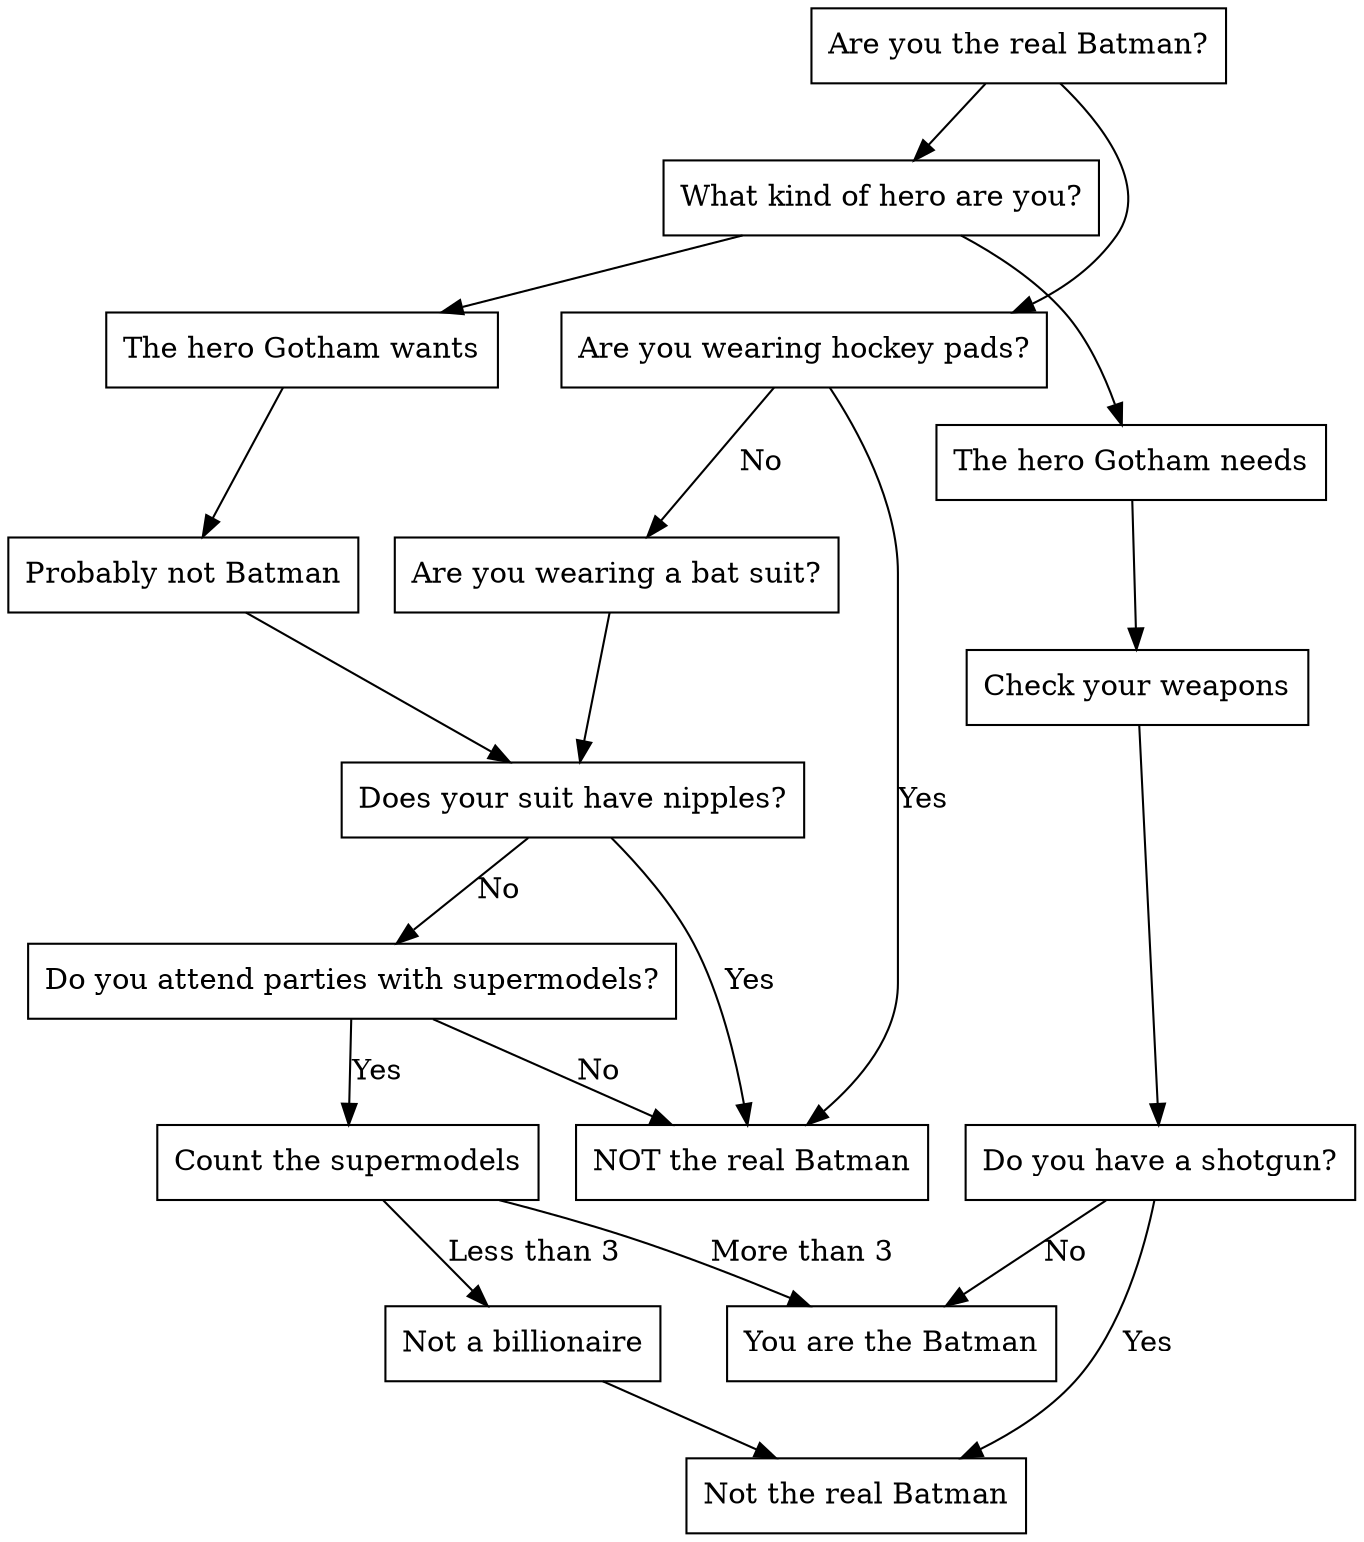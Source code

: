 digraph {
    node[shape=box]

        "Are you the real Batman?" -> "What kind of hero are you?";
        "Are you the real Batman?" -> "Are you wearing hockey pads?";
        "Are you wearing hockey pads?" -> "NOT the real Batman" [label="Yes"];
        "Are you wearing hockey pads?" -> "Are you wearing a bat suit?" [label="No"];
        "Are you wearing a bat suit?" -> "Does your suit have nipples?";
        "Does your suit have nipples?" -> "NOT the real Batman"[label="Yes"];
        "Does your suit have nipples?" -> "Do you attend parties with supermodels?"[label="No"];
        "Do you attend parties with supermodels?" -> "NOT the real Batman" [label="No"];
        "Do you attend parties with supermodels?" -> "Count the supermodels" [label="Yes"];
        "Count the supermodels" -> "You are the Batman" [label="More than 3"];
        "Count the supermodels" -> "Not a billionaire" [label="Less than 3"];
        "Not a billionaire" -> "Not the real Batman";
        "What kind of hero are you?" -> "The hero Gotham needs";
        "What kind of hero are you?" -> "The hero Gotham wants";
        "The hero Gotham wants" -> "Probably not Batman";
        "Probably not Batman" -> "Does your suit have nipples?";
        "The hero Gotham needs" -> "Check your weapons";
        "Check your weapons" -> "Do you have a shotgun?";
        "Do you have a shotgun?"  -> "Not the real Batman" [label="Yes"];
        "Do you have a shotgun?" -> "You are the Batman" [label="No"];

    }



